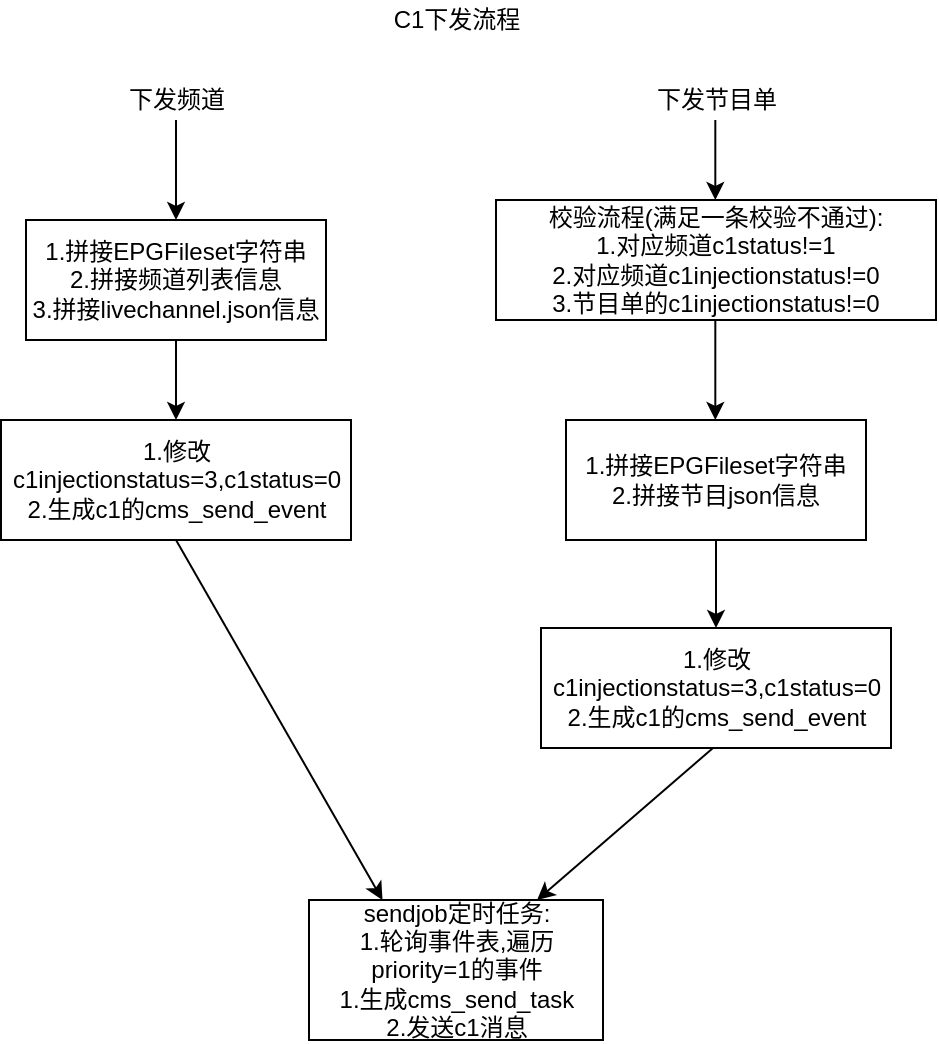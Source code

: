<mxfile version="14.1.8" type="github">
  <diagram id="Wb4A554nl5-XUiyaX7xR" name="Page-1">
    <mxGraphModel dx="650" dy="429" grid="1" gridSize="10" guides="1" tooltips="1" connect="1" arrows="1" fold="1" page="1" pageScale="1" pageWidth="827" pageHeight="1169" math="0" shadow="0">
      <root>
        <mxCell id="0" />
        <mxCell id="1" parent="0" />
        <mxCell id="SzJQRWa1_UhJgvLE8AeP-1" value="C1下发流程" style="text;html=1;align=center;verticalAlign=middle;resizable=0;points=[];autosize=1;" vertex="1" parent="1">
          <mxGeometry x="320" y="240" width="80" height="20" as="geometry" />
        </mxCell>
        <mxCell id="SzJQRWa1_UhJgvLE8AeP-4" value="" style="edgeStyle=orthogonalEdgeStyle;rounded=0;orthogonalLoop=1;jettySize=auto;html=1;" edge="1" parent="1" source="SzJQRWa1_UhJgvLE8AeP-2" target="SzJQRWa1_UhJgvLE8AeP-3">
          <mxGeometry relative="1" as="geometry" />
        </mxCell>
        <mxCell id="SzJQRWa1_UhJgvLE8AeP-2" value="下发频道" style="text;html=1;align=center;verticalAlign=middle;resizable=0;points=[];autosize=1;" vertex="1" parent="1">
          <mxGeometry x="190" y="280" width="60" height="20" as="geometry" />
        </mxCell>
        <mxCell id="SzJQRWa1_UhJgvLE8AeP-6" value="" style="edgeStyle=orthogonalEdgeStyle;rounded=0;orthogonalLoop=1;jettySize=auto;html=1;" edge="1" parent="1" source="SzJQRWa1_UhJgvLE8AeP-3" target="SzJQRWa1_UhJgvLE8AeP-5">
          <mxGeometry relative="1" as="geometry" />
        </mxCell>
        <mxCell id="SzJQRWa1_UhJgvLE8AeP-3" value="1.拼接EPGFileset字符串&lt;br&gt;2.拼接频道列表信息&lt;br&gt;3.拼接livechannel.json信息" style="whiteSpace=wrap;html=1;" vertex="1" parent="1">
          <mxGeometry x="145" y="350" width="150" height="60" as="geometry" />
        </mxCell>
        <mxCell id="SzJQRWa1_UhJgvLE8AeP-5" value="1.修改c1injectionstatus=3,c1status=0&lt;br&gt;2.生成c1的cms_send_event" style="whiteSpace=wrap;html=1;" vertex="1" parent="1">
          <mxGeometry x="132.5" y="450" width="175" height="60" as="geometry" />
        </mxCell>
        <mxCell id="SzJQRWa1_UhJgvLE8AeP-8" value="sendjob定时任务:&lt;br&gt;1.轮询事件表,遍历priority=1的事件&lt;br&gt;1.生成cms_send_task&lt;br&gt;2.发送c1消息" style="rounded=0;whiteSpace=wrap;html=1;" vertex="1" parent="1">
          <mxGeometry x="286.5" y="690" width="147" height="70" as="geometry" />
        </mxCell>
        <mxCell id="SzJQRWa1_UhJgvLE8AeP-9" value="" style="endArrow=classic;html=1;exitX=0.5;exitY=1;exitDx=0;exitDy=0;entryX=0.25;entryY=0;entryDx=0;entryDy=0;" edge="1" parent="1" source="SzJQRWa1_UhJgvLE8AeP-5" target="SzJQRWa1_UhJgvLE8AeP-8">
          <mxGeometry width="50" height="50" relative="1" as="geometry">
            <mxPoint x="390" y="560" as="sourcePoint" />
            <mxPoint x="440" y="510" as="targetPoint" />
          </mxGeometry>
        </mxCell>
        <mxCell id="SzJQRWa1_UhJgvLE8AeP-10" value="下发节目单" style="text;html=1;align=center;verticalAlign=middle;resizable=0;points=[];autosize=1;" vertex="1" parent="1">
          <mxGeometry x="450" y="280" width="80" height="20" as="geometry" />
        </mxCell>
        <mxCell id="SzJQRWa1_UhJgvLE8AeP-11" value="校验流程(满足一条校验不通过):&lt;br&gt;1.对应频道c1status!=1&lt;br&gt;2.对应频道c1injectionstatus!=0&lt;br&gt;3.节目单的c1injectionstatus!=0" style="rounded=0;whiteSpace=wrap;html=1;" vertex="1" parent="1">
          <mxGeometry x="380" y="340" width="220" height="60" as="geometry" />
        </mxCell>
        <mxCell id="SzJQRWa1_UhJgvLE8AeP-12" value="" style="edgeStyle=orthogonalEdgeStyle;rounded=0;orthogonalLoop=1;jettySize=auto;html=1;" edge="1" parent="1">
          <mxGeometry relative="1" as="geometry">
            <mxPoint x="489.66" y="300" as="sourcePoint" />
            <mxPoint x="489.66" y="340" as="targetPoint" />
            <Array as="points">
              <mxPoint x="489.66" y="300" />
            </Array>
          </mxGeometry>
        </mxCell>
        <mxCell id="SzJQRWa1_UhJgvLE8AeP-13" value="" style="edgeStyle=orthogonalEdgeStyle;rounded=0;orthogonalLoop=1;jettySize=auto;html=1;" edge="1" parent="1">
          <mxGeometry relative="1" as="geometry">
            <mxPoint x="489.66" y="400" as="sourcePoint" />
            <mxPoint x="489.66" y="450" as="targetPoint" />
          </mxGeometry>
        </mxCell>
        <mxCell id="SzJQRWa1_UhJgvLE8AeP-18" value="" style="edgeStyle=orthogonalEdgeStyle;rounded=0;orthogonalLoop=1;jettySize=auto;html=1;" edge="1" parent="1" source="SzJQRWa1_UhJgvLE8AeP-14" target="SzJQRWa1_UhJgvLE8AeP-15">
          <mxGeometry relative="1" as="geometry" />
        </mxCell>
        <mxCell id="SzJQRWa1_UhJgvLE8AeP-14" value="1.拼接EPGFileset字符串&lt;br&gt;2.拼接节目json信息" style="whiteSpace=wrap;html=1;" vertex="1" parent="1">
          <mxGeometry x="415" y="450" width="150" height="60" as="geometry" />
        </mxCell>
        <mxCell id="SzJQRWa1_UhJgvLE8AeP-15" value="1.修改c1injectionstatus=3,c1status=0&lt;br&gt;2.生成c1的cms_send_event" style="whiteSpace=wrap;html=1;" vertex="1" parent="1">
          <mxGeometry x="402.5" y="554" width="175" height="60" as="geometry" />
        </mxCell>
        <mxCell id="SzJQRWa1_UhJgvLE8AeP-19" value="" style="endArrow=classic;html=1;exitX=0.5;exitY=1;exitDx=0;exitDy=0;" edge="1" parent="1" target="SzJQRWa1_UhJgvLE8AeP-8">
          <mxGeometry width="50" height="50" relative="1" as="geometry">
            <mxPoint x="488.5" y="614" as="sourcePoint" />
            <mxPoint x="646.75" y="864" as="targetPoint" />
          </mxGeometry>
        </mxCell>
      </root>
    </mxGraphModel>
  </diagram>
</mxfile>
